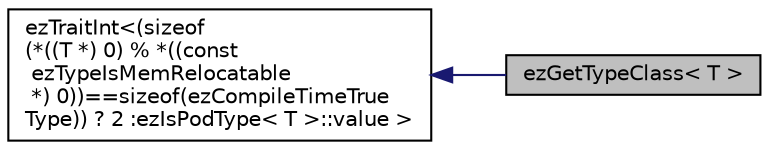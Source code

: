 digraph "ezGetTypeClass&lt; T &gt;"
{
 // LATEX_PDF_SIZE
  edge [fontname="Helvetica",fontsize="10",labelfontname="Helvetica",labelfontsize="10"];
  node [fontname="Helvetica",fontsize="10",shape=record];
  rankdir="LR";
  Node1 [label="ezGetTypeClass\< T \>",height=0.2,width=0.4,color="black", fillcolor="grey75", style="filled", fontcolor="black",tooltip="If there is an % operator which takes a ezTypeIsMemRelocatable and returns a CompileTimeTrueType T is..."];
  Node2 -> Node1 [dir="back",color="midnightblue",fontsize="10",style="solid",fontname="Helvetica"];
  Node2 [label="ezTraitInt\<(sizeof\l(*((T *) 0) % *((const\l ezTypeIsMemRelocatable\l *) 0))==sizeof(ezCompileTimeTrue\lType)) ? 2 :ezIsPodType\< T \>::value \>",height=0.2,width=0.4,color="black", fillcolor="white", style="filled",URL="$d6/d09/structez_trait_int.htm",tooltip=" "];
}
